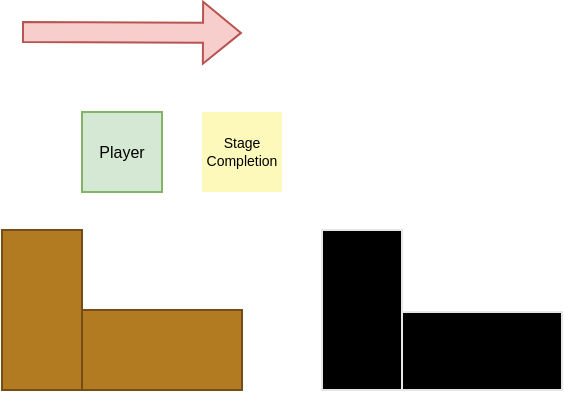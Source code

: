 <mxfile version="26.2.14">
  <diagram name="Page-1" id="tLVsGNrymYzhvwR9tHDa">
    <mxGraphModel dx="1177" dy="1504" grid="1" gridSize="10" guides="1" tooltips="1" connect="1" arrows="1" fold="1" page="1" pageScale="1" pageWidth="1100" pageHeight="850" background="#FFFFFF" math="0" shadow="0">
      <root>
        <mxCell id="0" />
        <mxCell id="1" parent="0" />
        <mxCell id="MozLm_vruIbchS9F232g-2" value="Player" style="whiteSpace=wrap;html=1;aspect=fixed;fillColor=#d5e8d4;strokeColor=#82b366;fontSize=8;" parent="1" vertex="1">
          <mxGeometry x="240" y="-220" width="40" height="40" as="geometry" />
        </mxCell>
        <mxCell id="MozLm_vruIbchS9F232g-4" value="" style="rounded=0;whiteSpace=wrap;html=1;strokeColor=#754E17;fillColor=#B27B22;" parent="1" vertex="1">
          <mxGeometry x="240" y="-121" width="80" height="40" as="geometry" />
        </mxCell>
        <mxCell id="MozLm_vruIbchS9F232g-18" value="" style="shape=flexArrow;endArrow=classic;html=1;rounded=0;fillColor=#f8cecc;strokeColor=#b85450;" parent="1" edge="1">
          <mxGeometry width="50" height="50" relative="1" as="geometry">
            <mxPoint x="210" y="-260" as="sourcePoint" />
            <mxPoint x="320" y="-259.55" as="targetPoint" />
          </mxGeometry>
        </mxCell>
        <mxCell id="bxN8P79J62LEqOBuzccy-9" value="" style="rounded=0;whiteSpace=wrap;html=1;strokeColor=#E6E6E6;fillColor=#000000;" vertex="1" parent="1">
          <mxGeometry x="360" y="-161" width="40" height="80" as="geometry" />
        </mxCell>
        <mxCell id="bxN8P79J62LEqOBuzccy-16" value="" style="rounded=0;whiteSpace=wrap;html=1;strokeColor=#754E17;fillColor=#B27B22;" vertex="1" parent="1">
          <mxGeometry x="200" y="-161" width="40" height="80" as="geometry" />
        </mxCell>
        <mxCell id="bxN8P79J62LEqOBuzccy-34" value="" style="rounded=0;whiteSpace=wrap;html=1;strokeColor=#E6E6E6;fillColor=#000000;" vertex="1" parent="1">
          <mxGeometry x="400" y="-120" width="80" height="39" as="geometry" />
        </mxCell>
        <mxCell id="bxN8P79J62LEqOBuzccy-59" value="Stage Completion" style="rounded=0;whiteSpace=wrap;html=1;strokeColor=none;fillColor=#FCF9BB;fontSize=7;" vertex="1" parent="1">
          <mxGeometry x="300" y="-220" width="40" height="40" as="geometry" />
        </mxCell>
      </root>
    </mxGraphModel>
  </diagram>
</mxfile>
